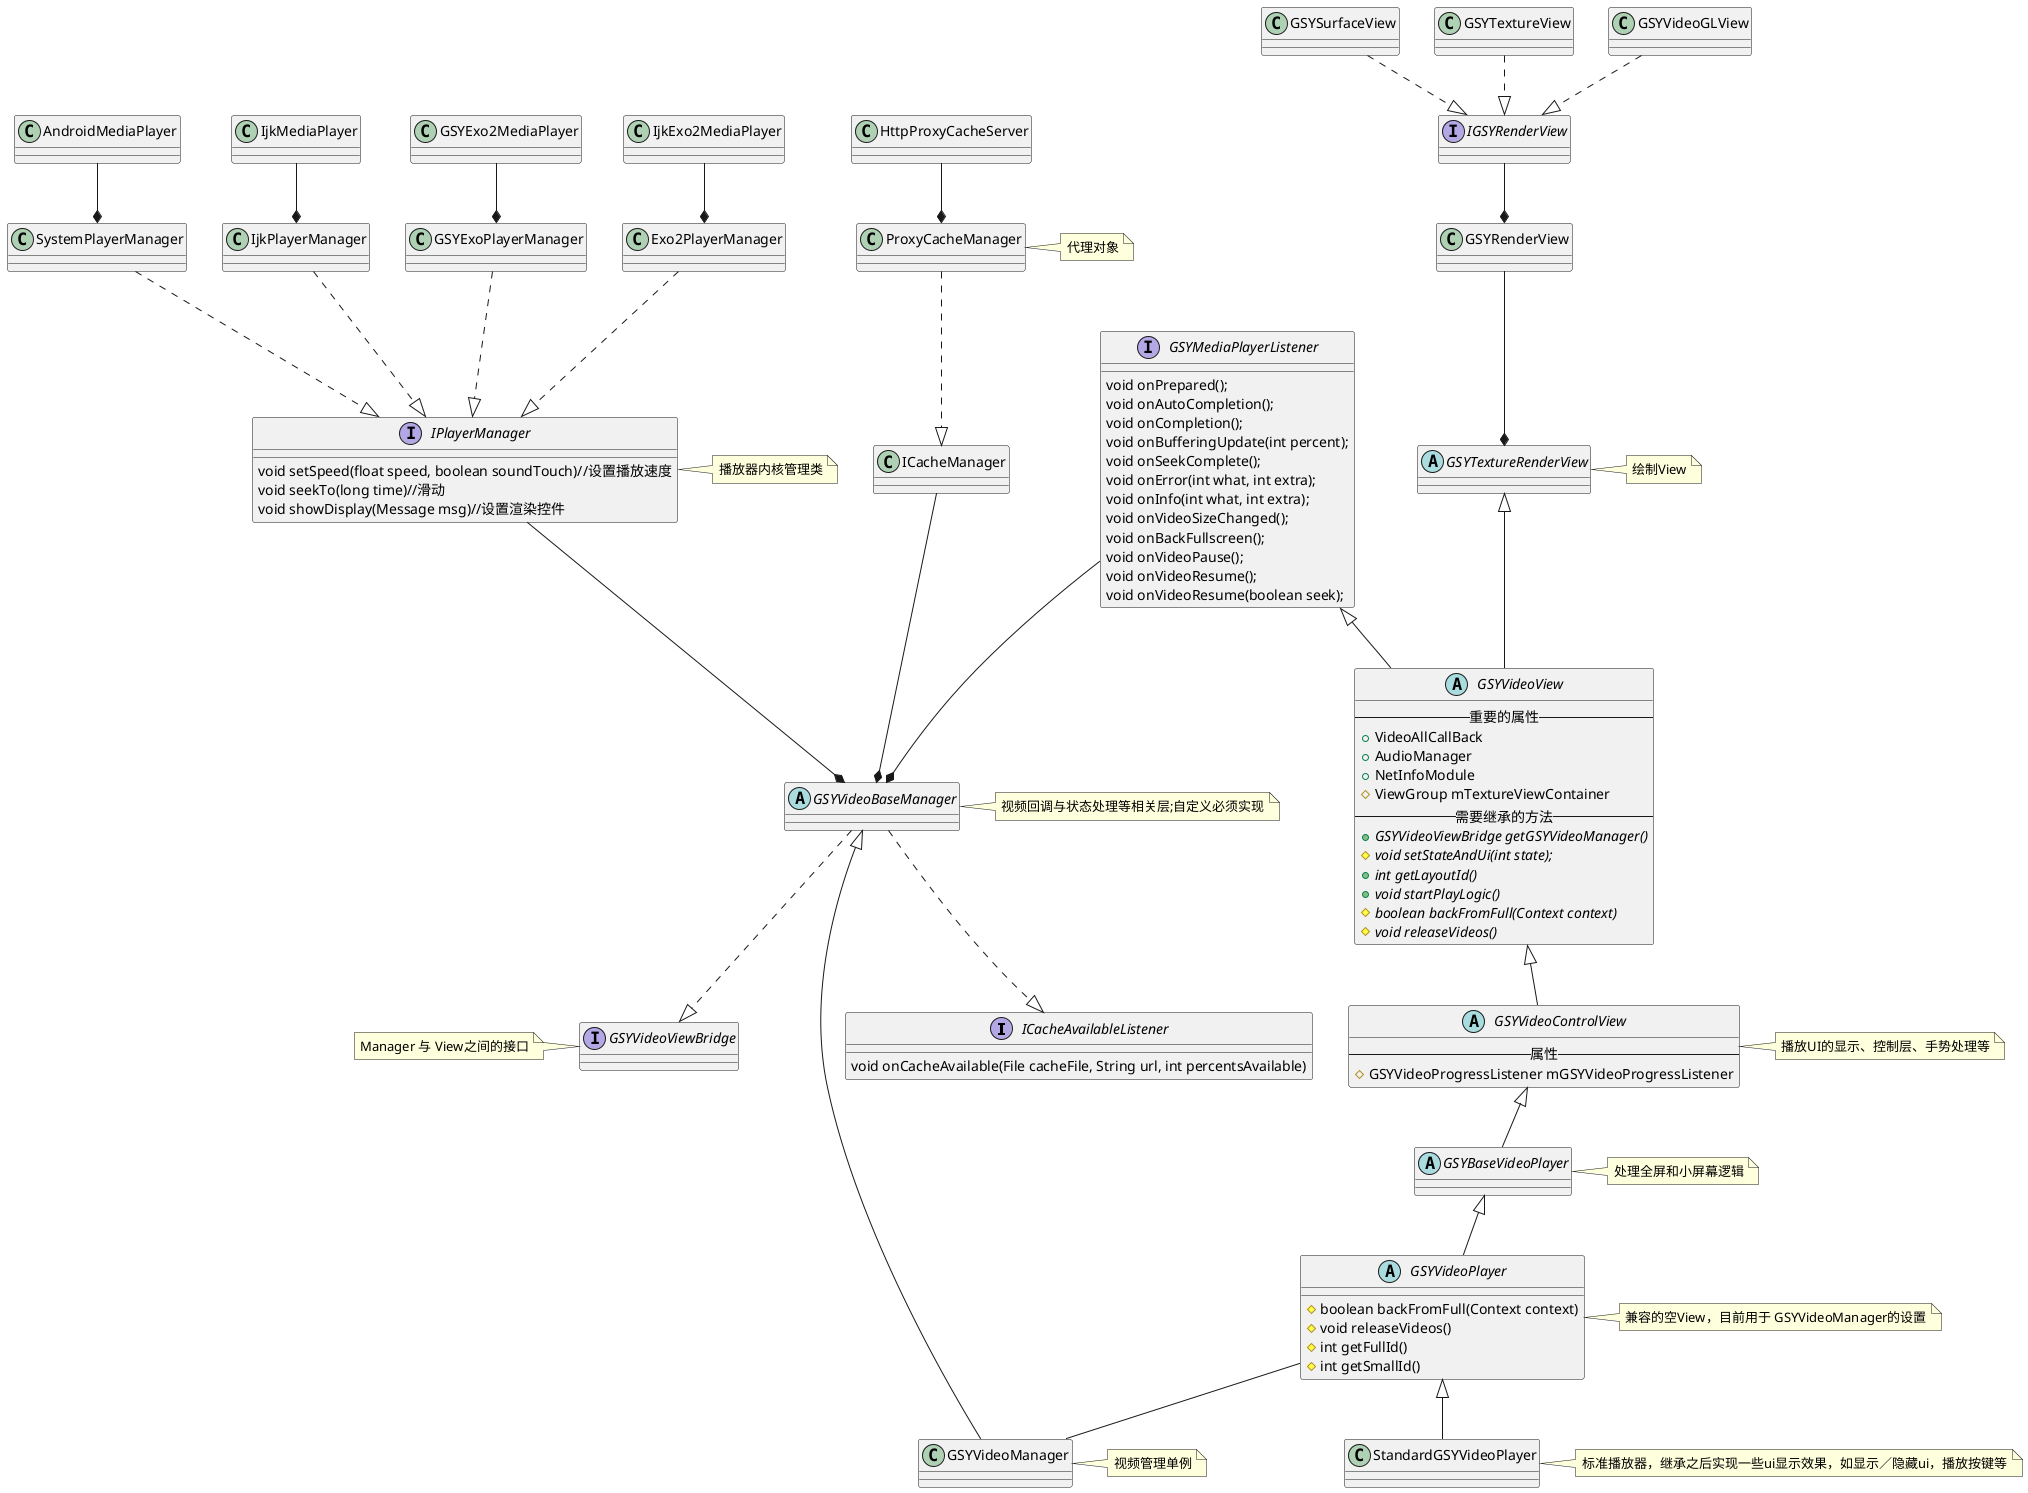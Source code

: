 @startuml
interface ICacheAvailableListener{
  void onCacheAvailable(File cacheFile, String url, int percentsAvailable)
}
abstract GSYTextureRenderView
note right : 绘制View
abstract GSYVideoView{
  --  重要的属性 --
  + VideoAllCallBack
  + AudioManager
  + NetInfoModule
  # ViewGroup mTextureViewContainer
  -- 需要继承的方法 --
  {abstract} + GSYVideoViewBridge getGSYVideoManager()
  {abstract} # void setStateAndUi(int state);
  {abstract} + int getLayoutId()
  {abstract} + void startPlayLogic()
  {abstract} # boolean backFromFull(Context context)
  {abstract} # void releaseVideos()
}
abstract GSYVideoBaseManager{

}
note right : 视频回调与状态处理等相关层;自定义必须实现

GSYVideoBaseManager ..|> ICacheAvailableListener

abstract GSYVideoControlView{
  --  属性 --
  # GSYVideoProgressListener mGSYVideoProgressListener
}
note right : 播放UI的显示、控制层、手势处理等
abstract GSYBaseVideoPlayer
note right : 处理全屏和小屏幕逻辑
abstract GSYVideoPlayer{
  # boolean backFromFull(Context context)
  # void releaseVideos()
  # int getFullId()
  # int getSmallId()
}
note right : 兼容的空View，目前用于 GSYVideoManager的设置
class StandardGSYVideoPlayer
note right : 标准播放器，继承之后实现一些ui显示效果，如显示／隐藏ui，播放按键等

interface IPlayerManager{
  void setSpeed(float speed, boolean soundTouch)//设置播放速度
  void seekTo(long time)//滑动
  void showDisplay(Message msg)//设置渲染控件
}
note right : 播放器内核管理类


interface GSYVideoViewBridge{

}
note left : Manager 与 View之间的接口


interface GSYMediaPlayerListener{
    void onPrepared();
    void onAutoCompletion();
    void onCompletion();
    void onBufferingUpdate(int percent);
    void onSeekComplete();
    void onError(int what, int extra);
    void onInfo(int what, int extra);
    void onVideoSizeChanged();
    void onBackFullscreen();
    void onVideoPause();
    void onVideoResume();
    void onVideoResume(boolean seek);
}
GSYMediaPlayerListener <|-- GSYVideoView


class GSYRenderView
interface IGSYRenderView

class GSYSurfaceView
class GSYTextureView
class GSYVideoGLView
class ProxyCacheManager
note right : 代理对象

GSYTextureRenderView <|-- GSYVideoView
GSYRenderView --* GSYTextureRenderView
IGSYRenderView --* GSYRenderView


GSYSurfaceView ..|> IGSYRenderView
GSYTextureView ..|> IGSYRenderView
GSYVideoGLView ..|> IGSYRenderView

class GSYVideoManager{

}

note right:视频管理单例
GSYVideoPlayer -- GSYVideoManager
GSYVideoBaseManager <|-- GSYVideoManager
IPlayerManager --* GSYVideoBaseManager
ICacheManager --* GSYVideoBaseManager
GSYVideoBaseManager ..|> GSYVideoViewBridge

ProxyCacheManager ..|> ICacheManager
HttpProxyCacheServer --* ProxyCacheManager


SystemPlayerManager ..|> IPlayerManager
IjkPlayerManager ..|> IPlayerManager
GSYExoPlayerManager ..|> IPlayerManager
Exo2PlayerManager ..|> IPlayerManager
AndroidMediaPlayer --* SystemPlayerManager
IjkMediaPlayer --* IjkPlayerManager
GSYExo2MediaPlayer --* GSYExoPlayerManager
IjkExo2MediaPlayer --* Exo2PlayerManager


GSYVideoView <|-- GSYVideoControlView
GSYVideoControlView <|-- GSYBaseVideoPlayer
GSYBaseVideoPlayer <|-- GSYVideoPlayer
GSYVideoPlayer <|-- StandardGSYVideoPlayer
GSYMediaPlayerListener --* GSYVideoBaseManager

@enduml